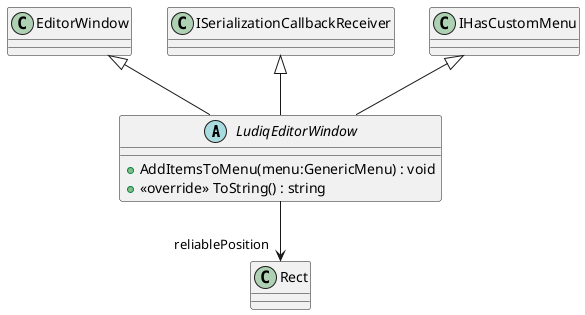 @startuml
abstract class LudiqEditorWindow {
    + AddItemsToMenu(menu:GenericMenu) : void
    + <<override>> ToString() : string
}
EditorWindow <|-- LudiqEditorWindow
ISerializationCallbackReceiver <|-- LudiqEditorWindow
IHasCustomMenu <|-- LudiqEditorWindow
LudiqEditorWindow --> "reliablePosition" Rect
@enduml
